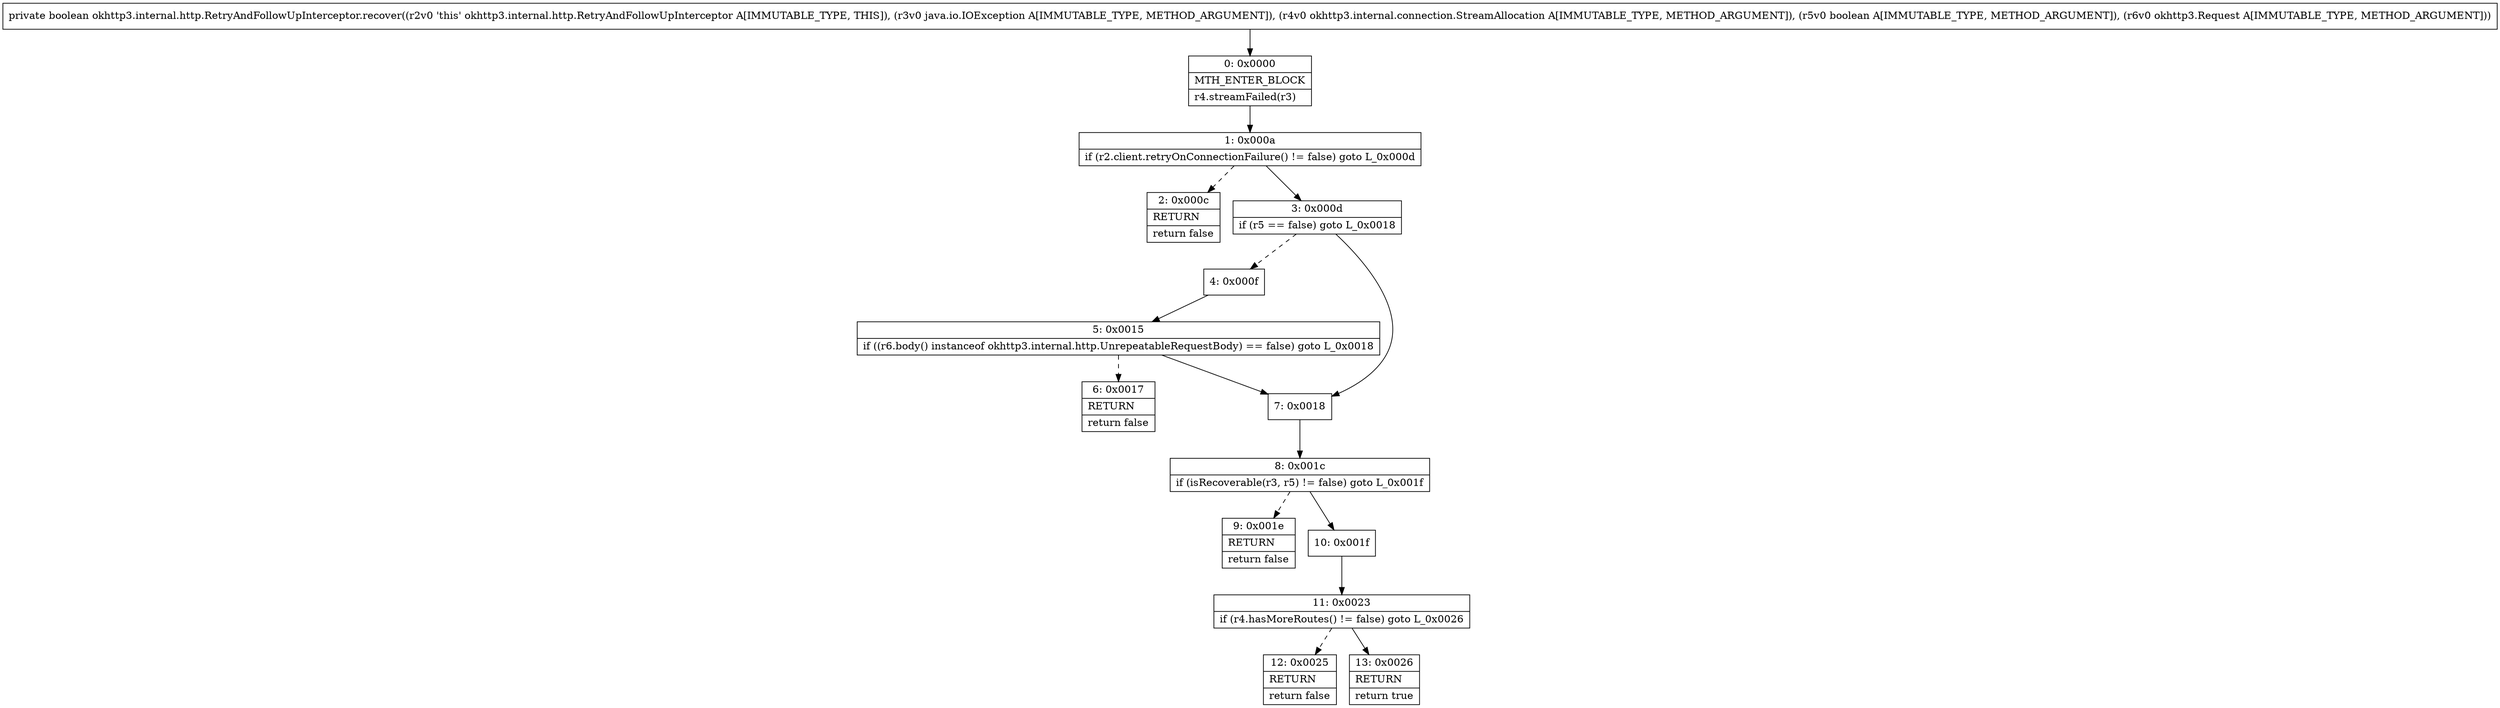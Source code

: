 digraph "CFG forokhttp3.internal.http.RetryAndFollowUpInterceptor.recover(Ljava\/io\/IOException;Lokhttp3\/internal\/connection\/StreamAllocation;ZLokhttp3\/Request;)Z" {
Node_0 [shape=record,label="{0\:\ 0x0000|MTH_ENTER_BLOCK\l|r4.streamFailed(r3)\l}"];
Node_1 [shape=record,label="{1\:\ 0x000a|if (r2.client.retryOnConnectionFailure() != false) goto L_0x000d\l}"];
Node_2 [shape=record,label="{2\:\ 0x000c|RETURN\l|return false\l}"];
Node_3 [shape=record,label="{3\:\ 0x000d|if (r5 == false) goto L_0x0018\l}"];
Node_4 [shape=record,label="{4\:\ 0x000f}"];
Node_5 [shape=record,label="{5\:\ 0x0015|if ((r6.body() instanceof okhttp3.internal.http.UnrepeatableRequestBody) == false) goto L_0x0018\l}"];
Node_6 [shape=record,label="{6\:\ 0x0017|RETURN\l|return false\l}"];
Node_7 [shape=record,label="{7\:\ 0x0018}"];
Node_8 [shape=record,label="{8\:\ 0x001c|if (isRecoverable(r3, r5) != false) goto L_0x001f\l}"];
Node_9 [shape=record,label="{9\:\ 0x001e|RETURN\l|return false\l}"];
Node_10 [shape=record,label="{10\:\ 0x001f}"];
Node_11 [shape=record,label="{11\:\ 0x0023|if (r4.hasMoreRoutes() != false) goto L_0x0026\l}"];
Node_12 [shape=record,label="{12\:\ 0x0025|RETURN\l|return false\l}"];
Node_13 [shape=record,label="{13\:\ 0x0026|RETURN\l|return true\l}"];
MethodNode[shape=record,label="{private boolean okhttp3.internal.http.RetryAndFollowUpInterceptor.recover((r2v0 'this' okhttp3.internal.http.RetryAndFollowUpInterceptor A[IMMUTABLE_TYPE, THIS]), (r3v0 java.io.IOException A[IMMUTABLE_TYPE, METHOD_ARGUMENT]), (r4v0 okhttp3.internal.connection.StreamAllocation A[IMMUTABLE_TYPE, METHOD_ARGUMENT]), (r5v0 boolean A[IMMUTABLE_TYPE, METHOD_ARGUMENT]), (r6v0 okhttp3.Request A[IMMUTABLE_TYPE, METHOD_ARGUMENT])) }"];
MethodNode -> Node_0;
Node_0 -> Node_1;
Node_1 -> Node_2[style=dashed];
Node_1 -> Node_3;
Node_3 -> Node_4[style=dashed];
Node_3 -> Node_7;
Node_4 -> Node_5;
Node_5 -> Node_6[style=dashed];
Node_5 -> Node_7;
Node_7 -> Node_8;
Node_8 -> Node_9[style=dashed];
Node_8 -> Node_10;
Node_10 -> Node_11;
Node_11 -> Node_12[style=dashed];
Node_11 -> Node_13;
}

